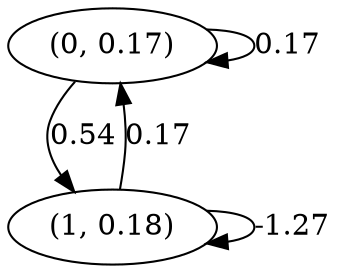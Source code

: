 digraph {
    0 [ label = "(0, 0.17)" ]
    1 [ label = "(1, 0.18)" ]
    0 -> 0 [ label = "0.17" ]
    1 -> 1 [ label = "-1.27" ]
    1 -> 0 [ label = "0.17" ]
    0 -> 1 [ label = "0.54" ]
}


